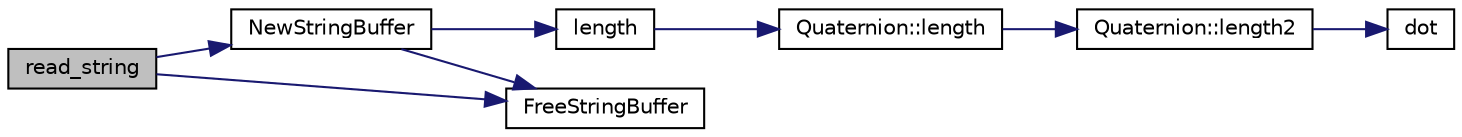 digraph "read_string"
{
  edge [fontname="Helvetica",fontsize="10",labelfontname="Helvetica",labelfontsize="10"];
  node [fontname="Helvetica",fontsize="10",shape=record];
  rankdir="LR";
  Node1 [label="read_string",height=0.2,width=0.4,color="black", fillcolor="grey75", style="filled", fontcolor="black"];
  Node1 -> Node2 [color="midnightblue",fontsize="10",style="solid",fontname="Helvetica"];
  Node2 [label="NewStringBuffer",height=0.2,width=0.4,color="black", fillcolor="white", style="filled",URL="$string__utils_8cpp.html#a52a7e39e5149bb79796b72eced763606",tooltip="Make a new stringbuffer. "];
  Node2 -> Node3 [color="midnightblue",fontsize="10",style="solid",fontname="Helvetica"];
  Node3 [label="length",height=0.2,width=0.4,color="black", fillcolor="white", style="filled",URL="$_quaternion_8h.html#a53145b36434d22fb2efa199e4bf97e77"];
  Node3 -> Node4 [color="midnightblue",fontsize="10",style="solid",fontname="Helvetica"];
  Node4 [label="Quaternion::length",height=0.2,width=0.4,color="black", fillcolor="white", style="filled",URL="$class_quaternion.html#a5e4e93c368555bc9abab47741366d0fb"];
  Node4 -> Node5 [color="midnightblue",fontsize="10",style="solid",fontname="Helvetica"];
  Node5 [label="Quaternion::length2",height=0.2,width=0.4,color="black", fillcolor="white", style="filled",URL="$class_quaternion.html#a4a4e91532cd1d3ee9c6da21e979c4f33"];
  Node5 -> Node6 [color="midnightblue",fontsize="10",style="solid",fontname="Helvetica"];
  Node6 [label="dot",height=0.2,width=0.4,color="black", fillcolor="white", style="filled",URL="$_quaternion_8h.html#af8cf8caa91dd2209c53a956d41cb26ae"];
  Node2 -> Node7 [color="midnightblue",fontsize="10",style="solid",fontname="Helvetica"];
  Node7 [label="FreeStringBuffer",height=0.2,width=0.4,color="black", fillcolor="white", style="filled",URL="$string__utils_8cpp.html#a7c9ffe53e08e7da4cdb5b619febc1f1f",tooltip="Given a pointer to a stringbuffer pointer, free it and clear it. "];
  Node1 -> Node7 [color="midnightblue",fontsize="10",style="solid",fontname="Helvetica"];
}
